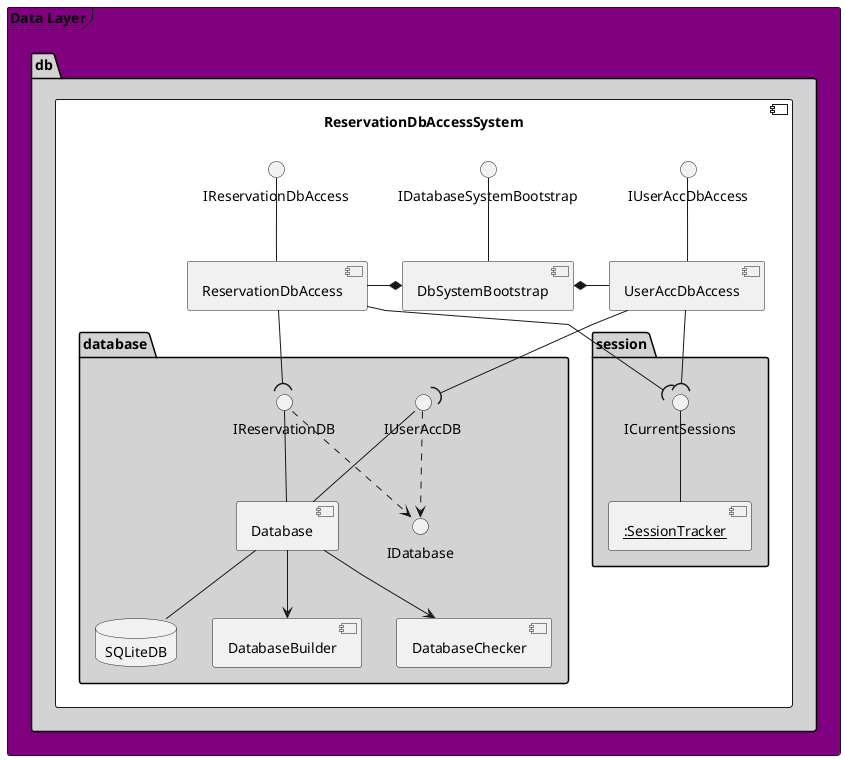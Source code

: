@startuml

'skinparam linetype ortho
skinparam linetype polyline
'skinparam monochrome true

skinparam package {
    backgroundColor lightgrey
}


frame "Data Layer" #purple {
    package "db" {
        component ReservationDbAccessSystem #white {
            package "database" {
                database SQLiteDB as DB
                IReservationDB -- [Database]
                IUserAccDB -- [Database]
                IReservationDB ..> IDatabase
                IUserAccDB ..> IDatabase
                [DatabaseBuilder]
                [DatabaseChecker]

                [Database] -down- DB
                [Database] --> DatabaseBuilder
                [Database] --> DatabaseChecker
            }
            package "session" {
                [<u>:SessionTracker] as SessionTracker
                ICurrentSessions -- [SessionTracker]
            }

            IReservationDbAccess -- [ReservationDbAccess]
            IUserAccDbAccess -- [UserAccDbAccess]
            IDatabaseSystemBootstrap -- [DbSystemBootstrap]

            DbSystemBootstrap *-left- ReservationDbAccess
            DbSystemBootstrap *-right- UserAccDbAccess
            ReservationDbAccess --( ICurrentSessions
            ReservationDbAccess --( IReservationDB
            UserAccDbAccess --( IUserAccDB
            UserAccDbAccess --( ICurrentSessions
        }
    }
}

@enduml